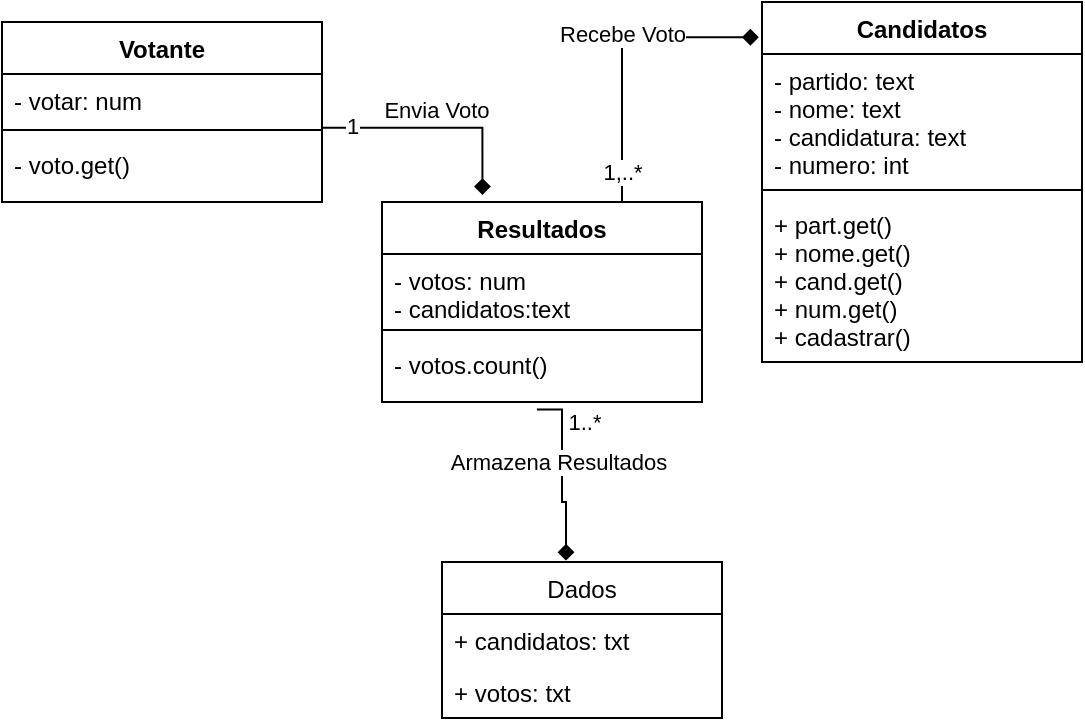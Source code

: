 <mxfile version="20.8.16" type="github">
  <diagram id="C5RBs43oDa-KdzZeNtuy" name="Page-1">
    <mxGraphModel dx="756" dy="395" grid="1" gridSize="10" guides="1" tooltips="1" connect="1" arrows="1" fold="1" page="1" pageScale="1" pageWidth="291" pageHeight="413" math="0" shadow="0">
      <root>
        <mxCell id="WIyWlLk6GJQsqaUBKTNV-0" />
        <mxCell id="WIyWlLk6GJQsqaUBKTNV-1" parent="WIyWlLk6GJQsqaUBKTNV-0" />
        <mxCell id="7l1OhoQjSecTlkSr9jfe-1" value="Envia Voto" style="html=1;verticalAlign=bottom;endArrow=diamond;rounded=0;entryX=0.314;entryY=-0.035;entryDx=0;entryDy=0;entryPerimeter=0;exitX=1.001;exitY=1.121;exitDx=0;exitDy=0;exitPerimeter=0;endFill=1;edgeStyle=orthogonalEdgeStyle;" edge="1" parent="WIyWlLk6GJQsqaUBKTNV-1" source="7l1OhoQjSecTlkSr9jfe-15" target="7l1OhoQjSecTlkSr9jfe-18">
          <mxGeometry width="80" relative="1" as="geometry">
            <mxPoint x="190" y="75" as="sourcePoint" />
            <mxPoint x="250" y="135" as="targetPoint" />
          </mxGeometry>
        </mxCell>
        <mxCell id="7l1OhoQjSecTlkSr9jfe-32" value="1" style="edgeLabel;html=1;align=center;verticalAlign=middle;resizable=0;points=[];" vertex="1" connectable="0" parent="7l1OhoQjSecTlkSr9jfe-1">
          <mxGeometry x="-0.715" y="1" relative="1" as="geometry">
            <mxPoint x="-1" as="offset" />
          </mxGeometry>
        </mxCell>
        <mxCell id="7l1OhoQjSecTlkSr9jfe-10" value="Candidatos" style="swimlane;fontStyle=1;align=center;verticalAlign=top;childLayout=stackLayout;horizontal=1;startSize=26;horizontalStack=0;resizeParent=1;resizeParentMax=0;resizeLast=0;collapsible=1;marginBottom=0;" vertex="1" parent="WIyWlLk6GJQsqaUBKTNV-1">
          <mxGeometry x="410" y="20" width="160" height="180" as="geometry" />
        </mxCell>
        <mxCell id="7l1OhoQjSecTlkSr9jfe-11" value="- partido: text&#xa;- nome: text&#xa;- candidatura: text&#xa;- numero: int" style="text;strokeColor=none;fillColor=none;align=left;verticalAlign=top;spacingLeft=4;spacingRight=4;overflow=hidden;rotatable=0;points=[[0,0.5],[1,0.5]];portConstraint=eastwest;" vertex="1" parent="7l1OhoQjSecTlkSr9jfe-10">
          <mxGeometry y="26" width="160" height="64" as="geometry" />
        </mxCell>
        <mxCell id="7l1OhoQjSecTlkSr9jfe-12" value="" style="line;strokeWidth=1;fillColor=none;align=left;verticalAlign=middle;spacingTop=-1;spacingLeft=3;spacingRight=3;rotatable=0;labelPosition=right;points=[];portConstraint=eastwest;strokeColor=inherit;" vertex="1" parent="7l1OhoQjSecTlkSr9jfe-10">
          <mxGeometry y="90" width="160" height="8" as="geometry" />
        </mxCell>
        <mxCell id="7l1OhoQjSecTlkSr9jfe-13" value="+ part.get()&#xa;+ nome.get()&#xa;+ cand.get()&#xa;+ num.get()&#xa;+ cadastrar()&#xa;" style="text;strokeColor=none;fillColor=none;align=left;verticalAlign=top;spacingLeft=4;spacingRight=4;overflow=hidden;rotatable=0;points=[[0,0.5],[1,0.5]];portConstraint=eastwest;" vertex="1" parent="7l1OhoQjSecTlkSr9jfe-10">
          <mxGeometry y="98" width="160" height="82" as="geometry" />
        </mxCell>
        <mxCell id="7l1OhoQjSecTlkSr9jfe-14" value="Votante" style="swimlane;fontStyle=1;align=center;verticalAlign=top;childLayout=stackLayout;horizontal=1;startSize=26;horizontalStack=0;resizeParent=1;resizeParentMax=0;resizeLast=0;collapsible=1;marginBottom=0;" vertex="1" parent="WIyWlLk6GJQsqaUBKTNV-1">
          <mxGeometry x="30" y="30" width="160" height="90" as="geometry" />
        </mxCell>
        <mxCell id="7l1OhoQjSecTlkSr9jfe-15" value="- votar: num&#xa;" style="text;strokeColor=none;fillColor=none;align=left;verticalAlign=top;spacingLeft=4;spacingRight=4;overflow=hidden;rotatable=0;points=[[0,0.5],[1,0.5]];portConstraint=eastwest;" vertex="1" parent="7l1OhoQjSecTlkSr9jfe-14">
          <mxGeometry y="26" width="160" height="24" as="geometry" />
        </mxCell>
        <mxCell id="7l1OhoQjSecTlkSr9jfe-16" value="" style="line;strokeWidth=1;fillColor=none;align=left;verticalAlign=middle;spacingTop=-1;spacingLeft=3;spacingRight=3;rotatable=0;labelPosition=right;points=[];portConstraint=eastwest;strokeColor=inherit;" vertex="1" parent="7l1OhoQjSecTlkSr9jfe-14">
          <mxGeometry y="50" width="160" height="8" as="geometry" />
        </mxCell>
        <mxCell id="7l1OhoQjSecTlkSr9jfe-17" value="- voto.get()" style="text;strokeColor=none;fillColor=none;align=left;verticalAlign=top;spacingLeft=4;spacingRight=4;overflow=hidden;rotatable=0;points=[[0,0.5],[1,0.5]];portConstraint=eastwest;" vertex="1" parent="7l1OhoQjSecTlkSr9jfe-14">
          <mxGeometry y="58" width="160" height="32" as="geometry" />
        </mxCell>
        <mxCell id="7l1OhoQjSecTlkSr9jfe-18" value="Resultados" style="swimlane;fontStyle=1;align=center;verticalAlign=top;childLayout=stackLayout;horizontal=1;startSize=26;horizontalStack=0;resizeParent=1;resizeParentMax=0;resizeLast=0;collapsible=1;marginBottom=0;" vertex="1" parent="WIyWlLk6GJQsqaUBKTNV-1">
          <mxGeometry x="220" y="120" width="160" height="100" as="geometry" />
        </mxCell>
        <mxCell id="7l1OhoQjSecTlkSr9jfe-19" value="- votos: num&#xa;- candidatos:text" style="text;strokeColor=none;fillColor=none;align=left;verticalAlign=top;spacingLeft=4;spacingRight=4;overflow=hidden;rotatable=0;points=[[0,0.5],[1,0.5]];portConstraint=eastwest;" vertex="1" parent="7l1OhoQjSecTlkSr9jfe-18">
          <mxGeometry y="26" width="160" height="34" as="geometry" />
        </mxCell>
        <mxCell id="7l1OhoQjSecTlkSr9jfe-20" value="" style="line;strokeWidth=1;fillColor=none;align=left;verticalAlign=middle;spacingTop=-1;spacingLeft=3;spacingRight=3;rotatable=0;labelPosition=right;points=[];portConstraint=eastwest;strokeColor=inherit;" vertex="1" parent="7l1OhoQjSecTlkSr9jfe-18">
          <mxGeometry y="60" width="160" height="8" as="geometry" />
        </mxCell>
        <mxCell id="7l1OhoQjSecTlkSr9jfe-21" value="- votos.count()" style="text;strokeColor=none;fillColor=none;align=left;verticalAlign=top;spacingLeft=4;spacingRight=4;overflow=hidden;rotatable=0;points=[[0,0.5],[1,0.5]];portConstraint=eastwest;" vertex="1" parent="7l1OhoQjSecTlkSr9jfe-18">
          <mxGeometry y="68" width="160" height="32" as="geometry" />
        </mxCell>
        <mxCell id="7l1OhoQjSecTlkSr9jfe-23" value="Recebe Voto" style="html=1;verticalAlign=bottom;endArrow=none;rounded=0;startArrow=diamond;startFill=1;endFill=0;edgeStyle=orthogonalEdgeStyle;entryX=0.75;entryY=0;entryDx=0;entryDy=0;exitX=-0.01;exitY=0.098;exitDx=0;exitDy=0;exitPerimeter=0;" edge="1" parent="WIyWlLk6GJQsqaUBKTNV-1" source="7l1OhoQjSecTlkSr9jfe-10" target="7l1OhoQjSecTlkSr9jfe-18">
          <mxGeometry width="80" relative="1" as="geometry">
            <mxPoint x="380" y="40" as="sourcePoint" />
            <mxPoint x="330" y="130" as="targetPoint" />
          </mxGeometry>
        </mxCell>
        <mxCell id="7l1OhoQjSecTlkSr9jfe-33" value="1,..*" style="edgeLabel;html=1;align=center;verticalAlign=middle;resizable=0;points=[];" vertex="1" connectable="0" parent="7l1OhoQjSecTlkSr9jfe-23">
          <mxGeometry x="0.807" relative="1" as="geometry">
            <mxPoint as="offset" />
          </mxGeometry>
        </mxCell>
        <mxCell id="7l1OhoQjSecTlkSr9jfe-25" value="Dados" style="swimlane;fontStyle=0;childLayout=stackLayout;horizontal=1;startSize=26;fillColor=none;horizontalStack=0;resizeParent=1;resizeParentMax=0;resizeLast=0;collapsible=1;marginBottom=0;" vertex="1" parent="WIyWlLk6GJQsqaUBKTNV-1">
          <mxGeometry x="250" y="300" width="140" height="78" as="geometry" />
        </mxCell>
        <mxCell id="7l1OhoQjSecTlkSr9jfe-26" value="+ candidatos: txt" style="text;strokeColor=none;fillColor=none;align=left;verticalAlign=top;spacingLeft=4;spacingRight=4;overflow=hidden;rotatable=0;points=[[0,0.5],[1,0.5]];portConstraint=eastwest;" vertex="1" parent="7l1OhoQjSecTlkSr9jfe-25">
          <mxGeometry y="26" width="140" height="26" as="geometry" />
        </mxCell>
        <mxCell id="7l1OhoQjSecTlkSr9jfe-28" value="+ votos: txt" style="text;strokeColor=none;fillColor=none;align=left;verticalAlign=top;spacingLeft=4;spacingRight=4;overflow=hidden;rotatable=0;points=[[0,0.5],[1,0.5]];portConstraint=eastwest;" vertex="1" parent="7l1OhoQjSecTlkSr9jfe-25">
          <mxGeometry y="52" width="140" height="26" as="geometry" />
        </mxCell>
        <mxCell id="7l1OhoQjSecTlkSr9jfe-29" style="edgeStyle=orthogonalEdgeStyle;rounded=0;orthogonalLoop=1;jettySize=auto;html=1;entryX=0.443;entryY=-0.009;entryDx=0;entryDy=0;startArrow=none;startFill=0;endArrow=diamond;endFill=1;entryPerimeter=0;exitX=0.484;exitY=1.119;exitDx=0;exitDy=0;exitPerimeter=0;" edge="1" parent="WIyWlLk6GJQsqaUBKTNV-1" source="7l1OhoQjSecTlkSr9jfe-21" target="7l1OhoQjSecTlkSr9jfe-25">
          <mxGeometry relative="1" as="geometry">
            <mxPoint x="575" y="389" as="sourcePoint" />
            <mxPoint x="575" y="550" as="targetPoint" />
            <Array as="points">
              <mxPoint x="310" y="224" />
              <mxPoint x="310" y="270" />
              <mxPoint x="312" y="270" />
            </Array>
          </mxGeometry>
        </mxCell>
        <mxCell id="7l1OhoQjSecTlkSr9jfe-30" value="Armazena Resultados" style="edgeLabel;html=1;align=center;verticalAlign=middle;resizable=0;points=[];" vertex="1" connectable="0" parent="7l1OhoQjSecTlkSr9jfe-29">
          <mxGeometry x="-0.134" y="-2" relative="1" as="geometry">
            <mxPoint as="offset" />
          </mxGeometry>
        </mxCell>
        <mxCell id="7l1OhoQjSecTlkSr9jfe-34" value="1..*" style="edgeLabel;html=1;align=center;verticalAlign=middle;resizable=0;points=[];" vertex="1" connectable="0" parent="7l1OhoQjSecTlkSr9jfe-29">
          <mxGeometry x="-0.812" y="1" relative="1" as="geometry">
            <mxPoint x="15" y="7" as="offset" />
          </mxGeometry>
        </mxCell>
      </root>
    </mxGraphModel>
  </diagram>
</mxfile>

